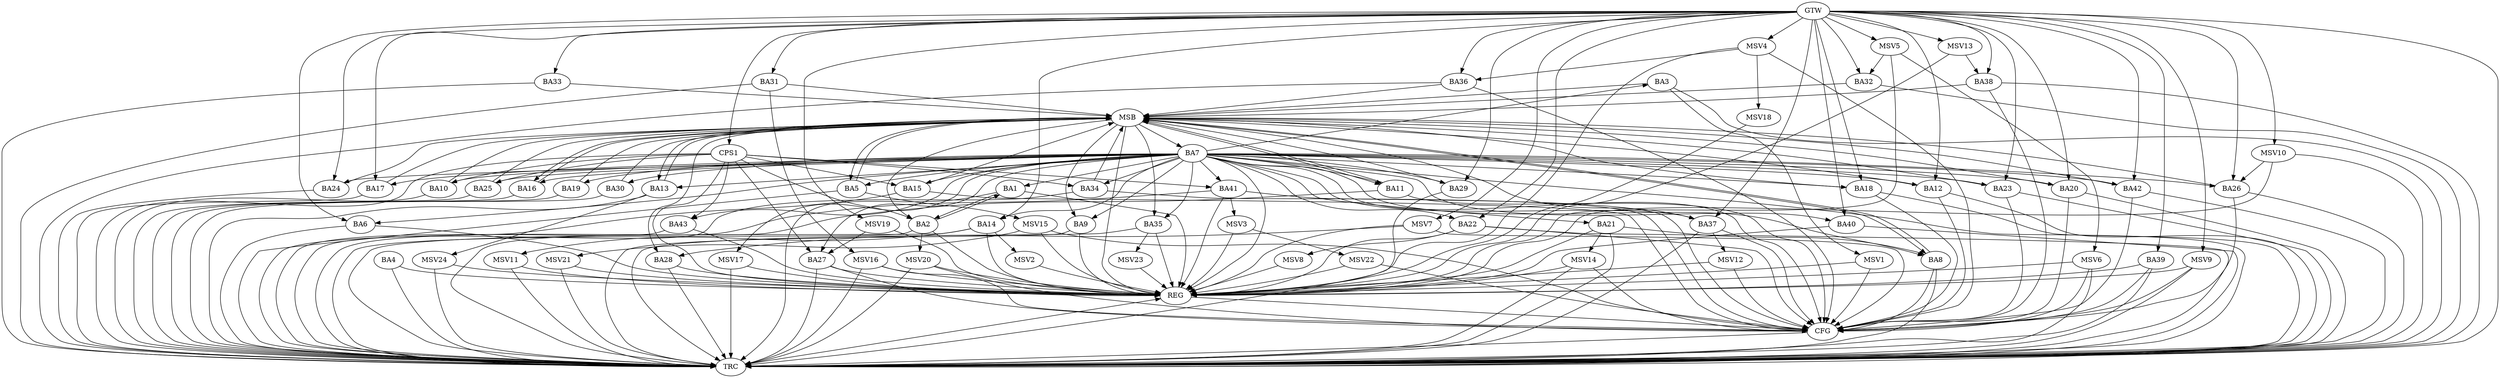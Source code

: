 strict digraph G {
  BA1 [ label="BA1" ];
  BA2 [ label="BA2" ];
  BA3 [ label="BA3" ];
  BA4 [ label="BA4" ];
  BA5 [ label="BA5" ];
  BA6 [ label="BA6" ];
  BA7 [ label="BA7" ];
  BA8 [ label="BA8" ];
  BA9 [ label="BA9" ];
  BA10 [ label="BA10" ];
  BA11 [ label="BA11" ];
  BA12 [ label="BA12" ];
  BA13 [ label="BA13" ];
  BA14 [ label="BA14" ];
  BA15 [ label="BA15" ];
  BA16 [ label="BA16" ];
  BA17 [ label="BA17" ];
  BA18 [ label="BA18" ];
  BA19 [ label="BA19" ];
  BA20 [ label="BA20" ];
  BA21 [ label="BA21" ];
  BA22 [ label="BA22" ];
  BA23 [ label="BA23" ];
  BA24 [ label="BA24" ];
  BA25 [ label="BA25" ];
  BA26 [ label="BA26" ];
  BA27 [ label="BA27" ];
  BA28 [ label="BA28" ];
  BA29 [ label="BA29" ];
  BA30 [ label="BA30" ];
  BA31 [ label="BA31" ];
  BA32 [ label="BA32" ];
  BA33 [ label="BA33" ];
  BA34 [ label="BA34" ];
  BA35 [ label="BA35" ];
  BA36 [ label="BA36" ];
  BA37 [ label="BA37" ];
  BA38 [ label="BA38" ];
  BA39 [ label="BA39" ];
  BA40 [ label="BA40" ];
  BA41 [ label="BA41" ];
  BA42 [ label="BA42" ];
  BA43 [ label="BA43" ];
  CPS1 [ label="CPS1" ];
  GTW [ label="GTW" ];
  REG [ label="REG" ];
  MSB [ label="MSB" ];
  CFG [ label="CFG" ];
  TRC [ label="TRC" ];
  MSV1 [ label="MSV1" ];
  MSV2 [ label="MSV2" ];
  MSV3 [ label="MSV3" ];
  MSV4 [ label="MSV4" ];
  MSV5 [ label="MSV5" ];
  MSV6 [ label="MSV6" ];
  MSV7 [ label="MSV7" ];
  MSV8 [ label="MSV8" ];
  MSV9 [ label="MSV9" ];
  MSV10 [ label="MSV10" ];
  MSV11 [ label="MSV11" ];
  MSV12 [ label="MSV12" ];
  MSV13 [ label="MSV13" ];
  MSV14 [ label="MSV14" ];
  MSV15 [ label="MSV15" ];
  MSV16 [ label="MSV16" ];
  MSV17 [ label="MSV17" ];
  MSV18 [ label="MSV18" ];
  MSV19 [ label="MSV19" ];
  MSV20 [ label="MSV20" ];
  MSV21 [ label="MSV21" ];
  MSV22 [ label="MSV22" ];
  MSV23 [ label="MSV23" ];
  MSV24 [ label="MSV24" ];
  BA1 -> BA2;
  BA2 -> BA1;
  BA7 -> BA5;
  BA21 -> BA8;
  CPS1 -> BA41;
  CPS1 -> BA2;
  CPS1 -> BA34;
  CPS1 -> BA27;
  CPS1 -> BA25;
  CPS1 -> BA15;
  CPS1 -> BA10;
  CPS1 -> BA43;
  GTW -> BA6;
  GTW -> BA12;
  GTW -> BA14;
  GTW -> BA17;
  GTW -> BA18;
  GTW -> BA20;
  GTW -> BA22;
  GTW -> BA23;
  GTW -> BA24;
  GTW -> BA26;
  GTW -> BA29;
  GTW -> BA31;
  GTW -> BA32;
  GTW -> BA33;
  GTW -> BA36;
  GTW -> BA37;
  GTW -> BA38;
  GTW -> BA39;
  GTW -> BA40;
  GTW -> BA42;
  GTW -> CPS1;
  BA1 -> REG;
  BA2 -> REG;
  BA4 -> REG;
  BA6 -> REG;
  BA7 -> REG;
  BA9 -> REG;
  BA14 -> REG;
  BA21 -> REG;
  BA22 -> REG;
  BA27 -> REG;
  BA28 -> REG;
  BA35 -> REG;
  BA39 -> REG;
  BA40 -> REG;
  BA41 -> REG;
  BA43 -> REG;
  CPS1 -> REG;
  BA3 -> MSB;
  MSB -> BA2;
  MSB -> REG;
  BA5 -> MSB;
  BA8 -> MSB;
  MSB -> BA7;
  BA10 -> MSB;
  BA11 -> MSB;
  MSB -> BA9;
  BA12 -> MSB;
  BA13 -> MSB;
  MSB -> BA5;
  BA15 -> MSB;
  BA16 -> MSB;
  BA17 -> MSB;
  BA18 -> MSB;
  BA19 -> MSB;
  BA20 -> MSB;
  BA23 -> MSB;
  BA24 -> MSB;
  BA25 -> MSB;
  MSB -> BA8;
  BA26 -> MSB;
  MSB -> BA16;
  BA29 -> MSB;
  BA30 -> MSB;
  MSB -> BA28;
  BA31 -> MSB;
  BA32 -> MSB;
  BA33 -> MSB;
  BA34 -> MSB;
  MSB -> BA11;
  BA36 -> MSB;
  BA37 -> MSB;
  MSB -> BA13;
  BA38 -> MSB;
  BA42 -> MSB;
  MSB -> BA35;
  BA42 -> CFG;
  BA12 -> CFG;
  BA15 -> CFG;
  BA34 -> CFG;
  BA38 -> CFG;
  BA11 -> CFG;
  BA36 -> CFG;
  BA22 -> CFG;
  BA27 -> CFG;
  BA18 -> CFG;
  BA23 -> CFG;
  BA8 -> CFG;
  BA20 -> CFG;
  BA37 -> CFG;
  BA39 -> CFG;
  BA7 -> CFG;
  BA41 -> CFG;
  BA26 -> CFG;
  REG -> CFG;
  BA1 -> TRC;
  BA2 -> TRC;
  BA3 -> TRC;
  BA4 -> TRC;
  BA5 -> TRC;
  BA6 -> TRC;
  BA7 -> TRC;
  BA8 -> TRC;
  BA9 -> TRC;
  BA10 -> TRC;
  BA11 -> TRC;
  BA12 -> TRC;
  BA13 -> TRC;
  BA14 -> TRC;
  BA15 -> TRC;
  BA16 -> TRC;
  BA17 -> TRC;
  BA18 -> TRC;
  BA19 -> TRC;
  BA20 -> TRC;
  BA21 -> TRC;
  BA22 -> TRC;
  BA23 -> TRC;
  BA24 -> TRC;
  BA25 -> TRC;
  BA26 -> TRC;
  BA27 -> TRC;
  BA28 -> TRC;
  BA29 -> TRC;
  BA30 -> TRC;
  BA31 -> TRC;
  BA32 -> TRC;
  BA33 -> TRC;
  BA34 -> TRC;
  BA35 -> TRC;
  BA36 -> TRC;
  BA37 -> TRC;
  BA38 -> TRC;
  BA39 -> TRC;
  BA40 -> TRC;
  BA41 -> TRC;
  BA42 -> TRC;
  BA43 -> TRC;
  CPS1 -> TRC;
  GTW -> TRC;
  CFG -> TRC;
  TRC -> REG;
  BA7 -> BA22;
  BA7 -> BA6;
  BA7 -> BA13;
  BA7 -> BA25;
  BA7 -> BA30;
  BA7 -> BA41;
  BA7 -> BA42;
  BA7 -> BA8;
  BA7 -> BA35;
  BA7 -> BA16;
  BA7 -> BA17;
  BA7 -> BA11;
  BA7 -> BA34;
  BA7 -> BA21;
  BA7 -> BA14;
  BA7 -> BA29;
  BA7 -> BA19;
  BA7 -> BA37;
  BA7 -> BA1;
  BA7 -> BA10;
  BA7 -> BA3;
  BA7 -> BA23;
  BA7 -> BA43;
  BA7 -> BA27;
  BA7 -> BA15;
  BA7 -> BA18;
  BA7 -> BA24;
  BA7 -> BA12;
  BA7 -> BA26;
  BA7 -> BA20;
  BA7 -> BA9;
  BA7 -> BA40;
  BA3 -> MSV1;
  MSV1 -> REG;
  MSV1 -> CFG;
  BA14 -> MSV2;
  MSV2 -> REG;
  BA41 -> MSV3;
  MSV3 -> REG;
  MSV4 -> BA36;
  GTW -> MSV4;
  MSV4 -> REG;
  MSV4 -> CFG;
  MSV5 -> BA32;
  GTW -> MSV5;
  MSV5 -> REG;
  MSV5 -> MSV6;
  MSV6 -> REG;
  MSV6 -> TRC;
  MSV6 -> CFG;
  MSV7 -> BA28;
  GTW -> MSV7;
  MSV7 -> REG;
  MSV7 -> CFG;
  BA22 -> MSV8;
  MSV8 -> REG;
  GTW -> MSV9;
  MSV9 -> REG;
  MSV9 -> TRC;
  MSV9 -> CFG;
  MSV10 -> BA26;
  GTW -> MSV10;
  MSV10 -> REG;
  MSV10 -> TRC;
  BA14 -> MSV11;
  MSV11 -> REG;
  MSV11 -> TRC;
  BA37 -> MSV12;
  MSV12 -> REG;
  MSV12 -> CFG;
  MSV13 -> BA38;
  GTW -> MSV13;
  MSV13 -> REG;
  BA21 -> MSV14;
  MSV14 -> REG;
  MSV14 -> TRC;
  MSV14 -> CFG;
  BA5 -> MSV15;
  MSV15 -> REG;
  MSV15 -> CFG;
  BA31 -> MSV16;
  MSV16 -> REG;
  MSV16 -> TRC;
  MSV16 -> CFG;
  BA7 -> MSV17;
  MSV17 -> REG;
  MSV17 -> TRC;
  MSV4 -> MSV18;
  MSV18 -> REG;
  MSV19 -> BA27;
  GTW -> MSV19;
  MSV19 -> REG;
  BA2 -> MSV20;
  MSV20 -> REG;
  MSV20 -> TRC;
  MSV20 -> CFG;
  MSV15 -> MSV21;
  MSV21 -> REG;
  MSV21 -> TRC;
  MSV3 -> MSV22;
  MSV22 -> REG;
  MSV22 -> CFG;
  BA35 -> MSV23;
  MSV23 -> REG;
  BA13 -> MSV24;
  MSV24 -> REG;
  MSV24 -> TRC;
}
